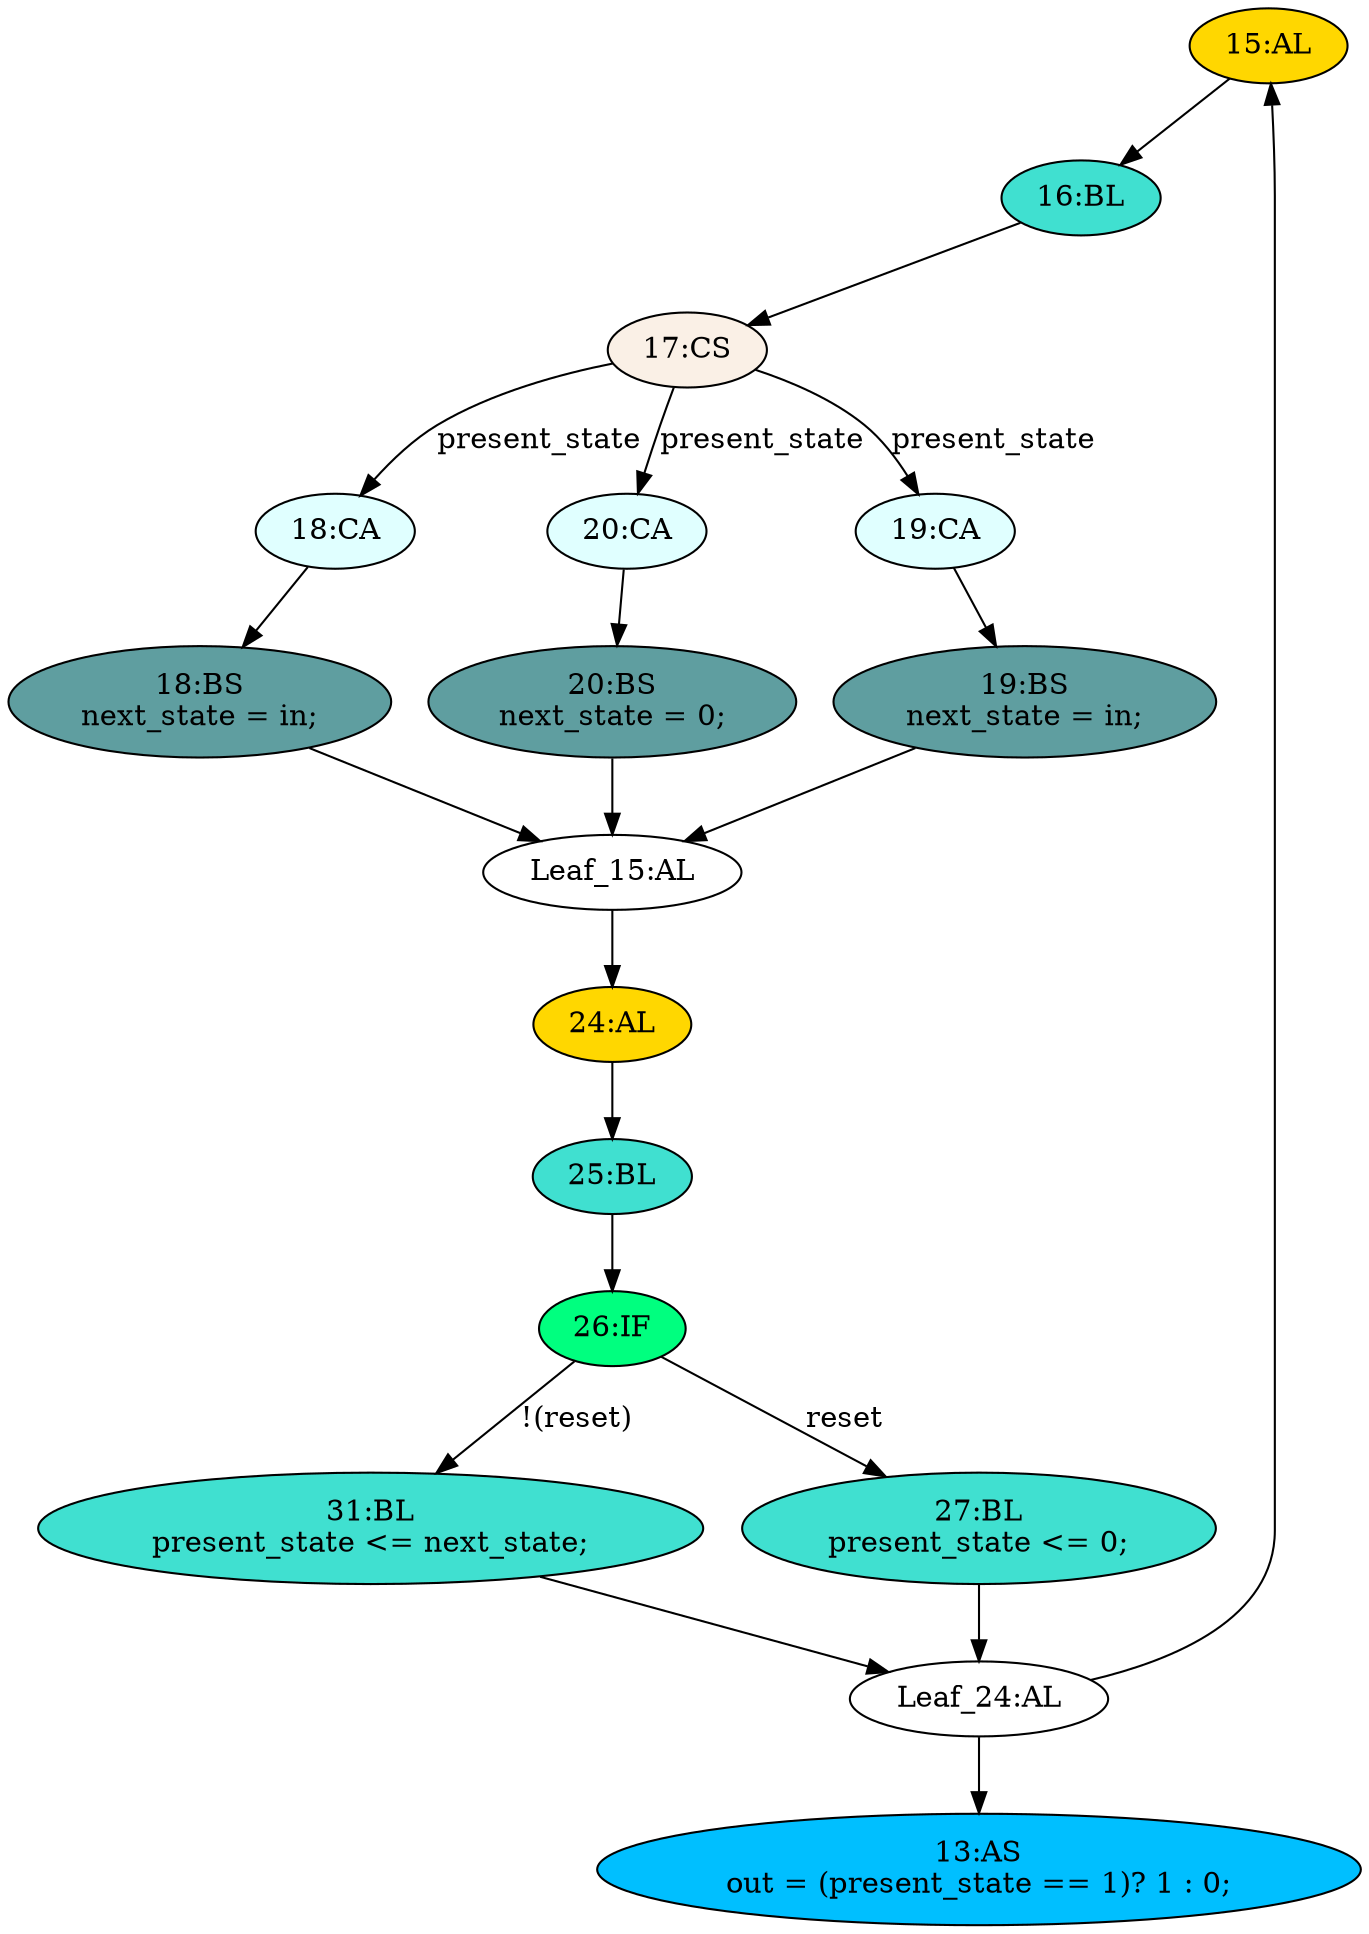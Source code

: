 strict digraph "compose( ,  )" {
	node [label="\N"];
	"15:AL"	[ast="<pyverilog.vparser.ast.Always object at 0x7f8c97463210>",
		clk_sens=False,
		fillcolor=gold,
		label="15:AL",
		sens="['in']",
		statements="[]",
		style=filled,
		typ=Always,
		use_var="['present_state', 'in']"];
	"16:BL"	[ast="<pyverilog.vparser.ast.Block object at 0x7f8c97463ed0>",
		fillcolor=turquoise,
		label="16:BL",
		statements="[]",
		style=filled,
		typ=Block];
	"15:AL" -> "16:BL"	[cond="[]",
		lineno=None];
	"31:BL"	[ast="<pyverilog.vparser.ast.Block object at 0x7f8c974e0890>",
		fillcolor=turquoise,
		label="31:BL
present_state <= next_state;",
		statements="[<pyverilog.vparser.ast.NonblockingSubstitution object at 0x7f8c974e0e50>]",
		style=filled,
		typ=Block];
	"Leaf_24:AL"	[def_var="['present_state']",
		label="Leaf_24:AL"];
	"31:BL" -> "Leaf_24:AL"	[cond="[]",
		lineno=None];
	"18:BS"	[ast="<pyverilog.vparser.ast.BlockingSubstitution object at 0x7f8c97471550>",
		fillcolor=cadetblue,
		label="18:BS
next_state = in;",
		statements="[<pyverilog.vparser.ast.BlockingSubstitution object at 0x7f8c97471550>]",
		style=filled,
		typ=BlockingSubstitution];
	"Leaf_15:AL"	[def_var="['next_state']",
		label="Leaf_15:AL"];
	"18:BS" -> "Leaf_15:AL"	[cond="[]",
		lineno=None];
	"Leaf_24:AL" -> "15:AL";
	"13:AS"	[ast="<pyverilog.vparser.ast.Assign object at 0x7f8c97463790>",
		def_var="['out']",
		fillcolor=deepskyblue,
		label="13:AS
out = (present_state == 1)? 1 : 0;",
		statements="[]",
		style=filled,
		typ=Assign,
		use_var="['present_state']"];
	"Leaf_24:AL" -> "13:AS";
	"18:CA"	[ast="<pyverilog.vparser.ast.Case object at 0x7f8c971ce290>",
		fillcolor=lightcyan,
		label="18:CA",
		statements="[]",
		style=filled,
		typ=Case];
	"18:CA" -> "18:BS"	[cond="[]",
		lineno=None];
	"20:CA"	[ast="<pyverilog.vparser.ast.Case object at 0x7f8c97466e90>",
		fillcolor=lightcyan,
		label="20:CA",
		statements="[]",
		style=filled,
		typ=Case];
	"20:BS"	[ast="<pyverilog.vparser.ast.BlockingSubstitution object at 0x7f8c97466ad0>",
		fillcolor=cadetblue,
		label="20:BS
next_state = 0;",
		statements="[<pyverilog.vparser.ast.BlockingSubstitution object at 0x7f8c97466ad0>]",
		style=filled,
		typ=BlockingSubstitution];
	"20:CA" -> "20:BS"	[cond="[]",
		lineno=None];
	"26:IF"	[ast="<pyverilog.vparser.ast.IfStatement object at 0x7f8c974e0950>",
		fillcolor=springgreen,
		label="26:IF",
		statements="[]",
		style=filled,
		typ=IfStatement];
	"26:IF" -> "31:BL"	[cond="['reset']",
		label="!(reset)",
		lineno=26];
	"27:BL"	[ast="<pyverilog.vparser.ast.Block object at 0x7f8c9759ee50>",
		fillcolor=turquoise,
		label="27:BL
present_state <= 0;",
		statements="[<pyverilog.vparser.ast.NonblockingSubstitution object at 0x7f8c974e0fd0>]",
		style=filled,
		typ=Block];
	"26:IF" -> "27:BL"	[cond="['reset']",
		label=reset,
		lineno=26];
	"20:BS" -> "Leaf_15:AL"	[cond="[]",
		lineno=None];
	"24:AL"	[ast="<pyverilog.vparser.ast.Always object at 0x7f8c97466090>",
		clk_sens=True,
		fillcolor=gold,
		label="24:AL",
		sens="['clk']",
		statements="[]",
		style=filled,
		typ=Always,
		use_var="['reset', 'next_state']"];
	"Leaf_15:AL" -> "24:AL";
	"19:CA"	[ast="<pyverilog.vparser.ast.Case object at 0x7f8c97471050>",
		fillcolor=lightcyan,
		label="19:CA",
		statements="[]",
		style=filled,
		typ=Case];
	"19:BS"	[ast="<pyverilog.vparser.ast.BlockingSubstitution object at 0x7f8c9747dc50>",
		fillcolor=cadetblue,
		label="19:BS
next_state = in;",
		statements="[<pyverilog.vparser.ast.BlockingSubstitution object at 0x7f8c9747dc50>]",
		style=filled,
		typ=BlockingSubstitution];
	"19:CA" -> "19:BS"	[cond="[]",
		lineno=None];
	"27:BL" -> "Leaf_24:AL"	[cond="[]",
		lineno=None];
	"25:BL"	[ast="<pyverilog.vparser.ast.Block object at 0x7f8c97466f50>",
		fillcolor=turquoise,
		label="25:BL",
		statements="[]",
		style=filled,
		typ=Block];
	"24:AL" -> "25:BL"	[cond="[]",
		lineno=None];
	"25:BL" -> "26:IF"	[cond="[]",
		lineno=None];
	"19:BS" -> "Leaf_15:AL"	[cond="[]",
		lineno=None];
	"17:CS"	[ast="<pyverilog.vparser.ast.CaseStatement object at 0x7f8c9747d4d0>",
		fillcolor=linen,
		label="17:CS",
		statements="[]",
		style=filled,
		typ=CaseStatement];
	"16:BL" -> "17:CS"	[cond="[]",
		lineno=None];
	"17:CS" -> "18:CA"	[cond="['present_state']",
		label=present_state,
		lineno=17];
	"17:CS" -> "20:CA"	[cond="['present_state']",
		label=present_state,
		lineno=17];
	"17:CS" -> "19:CA"	[cond="['present_state']",
		label=present_state,
		lineno=17];
}
